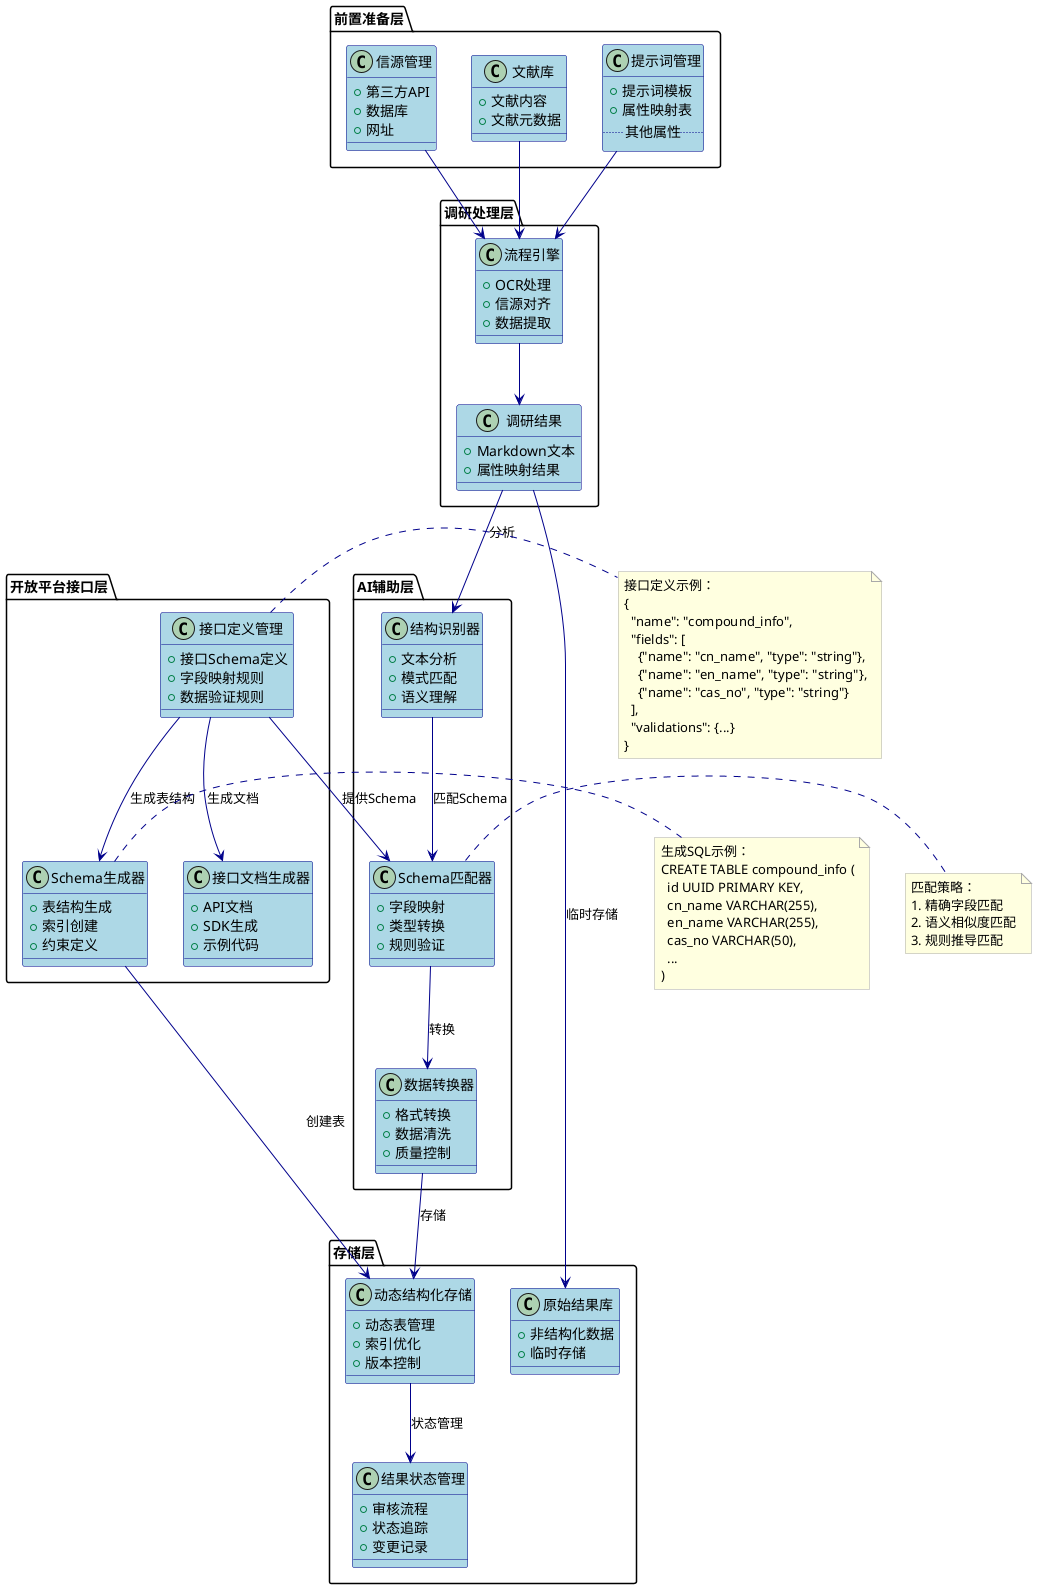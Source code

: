 @startuml System Architecture

!define RECTANGLE class

skinparam class {
    BackgroundColor LightBlue
    BorderColor DarkBlue
    ArrowColor DarkBlue
}

skinparam note {
    BackgroundColor LightYellow
    BorderColor DarkGray
}

package "前置准备层" {
    class "信源管理" as SourceMgmt {
        + 第三方API
        + 数据库
        + 网址
    }
    
    class "文献库" as Literature {
        + 文献内容
        + 文献元数据
    }
    
    class "提示词管理" as PromptMgmt {
        + 提示词模板
        + 属性映射表
        ..其他属性..
    }
}

package "调研处理层" {
    class "流程引擎" as ProcessEngine {
        + OCR处理
        + 信源对齐
        + 数据提取
    }
    
    class "调研结果" as ResearchResult {
        + Markdown文本
        + 属性映射结果
    }
}

package "开放平台接口层" {
    class "接口定义管理" as InterfaceDefMgmt {
        + 接口Schema定义
        + 字段映射规则
        + 数据验证规则
    }

    class "Schema生成器" as SchemaGenerator {
        + 表结构生成
        + 索引创建
        + 约束定义
    }

    class "接口文档生成器" as DocGenerator {
        + API文档
        + SDK生成
        + 示例代码
    }
}

package "AI辅助层" {
    class "结构识别器" as StructureRecognizer {
        + 文本分析
        + 模式匹配
        + 语义理解
    }

    class "Schema匹配器" as SchemaMatcher {
        + 字段映射
        + 类型转换
        + 规则验证
    }

    class "数据转换器" as DataTransformer {
        + 格式转换
        + 数据清洗
        + 质量控制
    }
}

package "存储层" {
    class "原始结果库" as RawDB {
        + 非结构化数据
        + 临时存储
    }

    class "动态结构化存储" as DynamicDB {
        + 动态表管理
        + 索引优化
        + 版本控制
    }

    class "结果状态管理" as StatusManager {
        + 审核流程
        + 状态追踪
        + 变更记录
    }
}

' 关系定义
SourceMgmt --> ProcessEngine
Literature --> ProcessEngine
PromptMgmt --> ProcessEngine
ProcessEngine --> ResearchResult

InterfaceDefMgmt --> SchemaGenerator : 生成表结构
InterfaceDefMgmt --> DocGenerator : 生成文档
SchemaGenerator --> DynamicDB : 创建表

ResearchResult --> StructureRecognizer : 分析
StructureRecognizer --> SchemaMatcher : 匹配Schema
InterfaceDefMgmt --> SchemaMatcher : 提供Schema
SchemaMatcher --> DataTransformer : 转换
DataTransformer --> DynamicDB : 存储

ResearchResult --> RawDB : 临时存储
DynamicDB --> StatusManager : 状态管理

note right of InterfaceDefMgmt
  接口定义示例：
  {
    "name": "compound_info",
    "fields": [
      {"name": "cn_name", "type": "string"},
      {"name": "en_name", "type": "string"},
      {"name": "cas_no", "type": "string"}
    ],
    "validations": {...}
  }
end note

note right of SchemaGenerator
  生成SQL示例：
  CREATE TABLE compound_info (
    id UUID PRIMARY KEY,
    cn_name VARCHAR(255),
    en_name VARCHAR(255),
    cas_no VARCHAR(50),
    ...
  )
end note

note right of SchemaMatcher
  匹配策略：
  1. 精确字段匹配
  2. 语义相似度匹配
  3. 规则推导匹配
end note

@enduml 